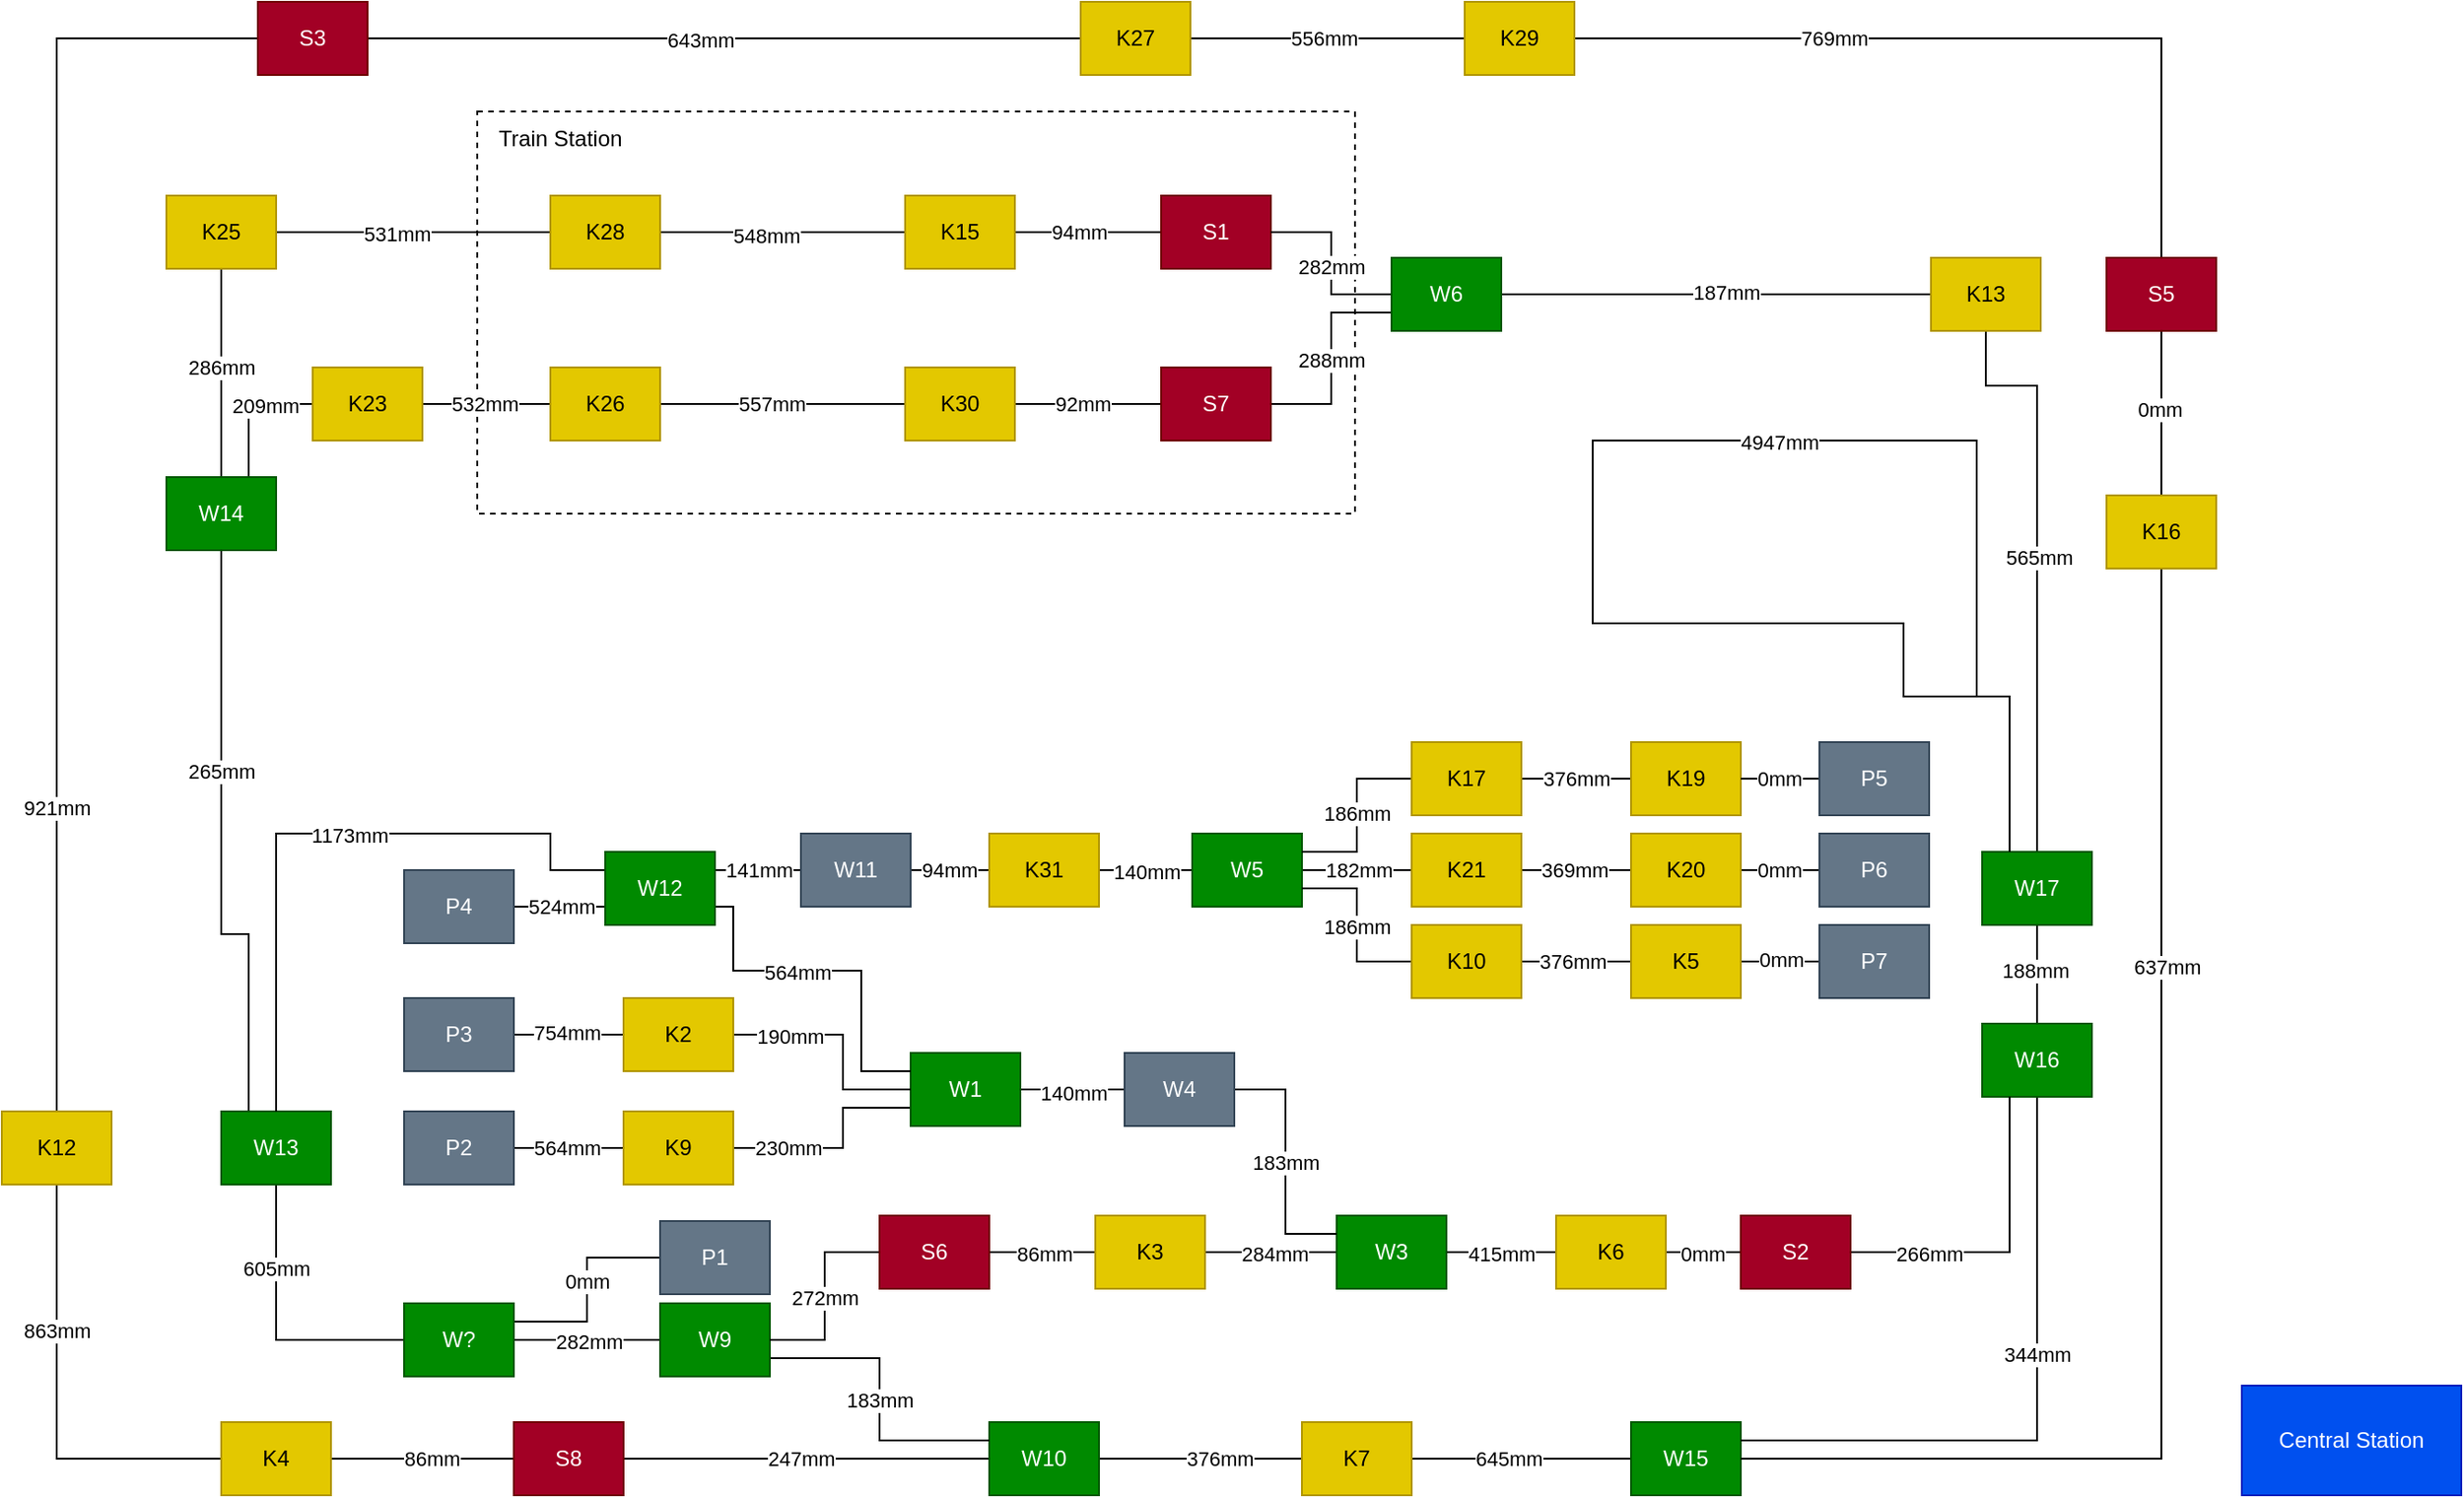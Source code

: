 <mxfile version="26.1.1">
  <diagram name="Seite-1" id="4dcg0vHGuqqYUlQTSMQ8">
    <mxGraphModel dx="2062" dy="614" grid="1" gridSize="10" guides="1" tooltips="1" connect="1" arrows="1" fold="1" page="1" pageScale="1" pageWidth="827" pageHeight="1169" math="0" shadow="0">
      <root>
        <mxCell id="0" />
        <mxCell id="1" parent="0" />
        <mxCell id="j3HLhpbiNIqz7EdV_f9R-1" value="" style="rounded=0;whiteSpace=wrap;html=1;fillColor=none;dashed=1;" parent="1" vertex="1">
          <mxGeometry x="120" y="160" width="480" height="220" as="geometry" />
        </mxCell>
        <mxCell id="j3HLhpbiNIqz7EdV_f9R-2" value="Train Station" style="text;html=1;align=center;verticalAlign=middle;resizable=0;points=[];autosize=1;strokeColor=none;fillColor=none;" parent="1" vertex="1">
          <mxGeometry x="120" y="160" width="90" height="30" as="geometry" />
        </mxCell>
        <mxCell id="j3HLhpbiNIqz7EdV_f9R-5" value="Central Station" style="rounded=0;whiteSpace=wrap;html=1;fillColor=#0050ef;fontColor=#ffffff;strokeColor=#001DBC;" parent="1" vertex="1">
          <mxGeometry x="1085" y="857" width="120" height="60" as="geometry" />
        </mxCell>
        <mxCell id="j3HLhpbiNIqz7EdV_f9R-8" value="" style="edgeStyle=orthogonalEdgeStyle;rounded=0;orthogonalLoop=1;jettySize=auto;html=1;endArrow=none;startFill=0;" parent="1" source="j3HLhpbiNIqz7EdV_f9R-6" target="j3HLhpbiNIqz7EdV_f9R-7" edge="1">
          <mxGeometry relative="1" as="geometry" />
        </mxCell>
        <mxCell id="j3HLhpbiNIqz7EdV_f9R-9" value="645mm" style="edgeLabel;html=1;align=center;verticalAlign=middle;resizable=0;points=[];" parent="j3HLhpbiNIqz7EdV_f9R-8" vertex="1" connectable="0">
          <mxGeometry x="0.115" y="-2" relative="1" as="geometry">
            <mxPoint y="2" as="offset" />
          </mxGeometry>
        </mxCell>
        <mxCell id="j3HLhpbiNIqz7EdV_f9R-6" value="W15" style="rounded=0;whiteSpace=wrap;html=1;fillColor=#008a00;fontColor=#ffffff;strokeColor=#005700;" parent="1" vertex="1">
          <mxGeometry x="751" y="877" width="60" height="40" as="geometry" />
        </mxCell>
        <mxCell id="j3HLhpbiNIqz7EdV_f9R-11" value="" style="edgeStyle=orthogonalEdgeStyle;rounded=0;orthogonalLoop=1;jettySize=auto;html=1;endArrow=none;startFill=0;" parent="1" source="j3HLhpbiNIqz7EdV_f9R-7" target="j3HLhpbiNIqz7EdV_f9R-10" edge="1">
          <mxGeometry relative="1" as="geometry" />
        </mxCell>
        <mxCell id="j3HLhpbiNIqz7EdV_f9R-12" value="376mm" style="edgeLabel;html=1;align=center;verticalAlign=middle;resizable=0;points=[];" parent="j3HLhpbiNIqz7EdV_f9R-11" vertex="1" connectable="0">
          <mxGeometry x="-0.18" relative="1" as="geometry">
            <mxPoint as="offset" />
          </mxGeometry>
        </mxCell>
        <mxCell id="j3HLhpbiNIqz7EdV_f9R-7" value="K7" style="rounded=0;whiteSpace=wrap;html=1;fillColor=#e3c800;fontColor=#000000;strokeColor=#B09500;" parent="1" vertex="1">
          <mxGeometry x="571" y="877" width="60" height="40" as="geometry" />
        </mxCell>
        <mxCell id="j3HLhpbiNIqz7EdV_f9R-17" value="" style="edgeStyle=orthogonalEdgeStyle;rounded=0;orthogonalLoop=1;jettySize=auto;html=1;endArrow=none;startFill=0;" parent="1" source="j3HLhpbiNIqz7EdV_f9R-10" target="j3HLhpbiNIqz7EdV_f9R-16" edge="1">
          <mxGeometry relative="1" as="geometry" />
        </mxCell>
        <mxCell id="j3HLhpbiNIqz7EdV_f9R-20" value="247mm" style="edgeLabel;html=1;align=center;verticalAlign=middle;resizable=0;points=[];" parent="j3HLhpbiNIqz7EdV_f9R-17" vertex="1" connectable="0">
          <mxGeometry x="0.033" relative="1" as="geometry">
            <mxPoint as="offset" />
          </mxGeometry>
        </mxCell>
        <mxCell id="j3HLhpbiNIqz7EdV_f9R-10" value="W10" style="rounded=0;whiteSpace=wrap;html=1;fillColor=#008a00;fontColor=#ffffff;strokeColor=#005700;" parent="1" vertex="1">
          <mxGeometry x="400" y="877" width="60" height="40" as="geometry" />
        </mxCell>
        <mxCell id="j3HLhpbiNIqz7EdV_f9R-23" value="" style="edgeStyle=orthogonalEdgeStyle;rounded=0;orthogonalLoop=1;jettySize=auto;html=1;endArrow=none;startFill=0;" parent="1" source="j3HLhpbiNIqz7EdV_f9R-16" target="j3HLhpbiNIqz7EdV_f9R-22" edge="1">
          <mxGeometry relative="1" as="geometry" />
        </mxCell>
        <mxCell id="j3HLhpbiNIqz7EdV_f9R-24" value="86mm" style="edgeLabel;html=1;align=center;verticalAlign=middle;resizable=0;points=[];" parent="j3HLhpbiNIqz7EdV_f9R-23" vertex="1" connectable="0">
          <mxGeometry x="-0.088" relative="1" as="geometry">
            <mxPoint as="offset" />
          </mxGeometry>
        </mxCell>
        <mxCell id="j3HLhpbiNIqz7EdV_f9R-16" value="S8" style="rounded=0;whiteSpace=wrap;html=1;fillColor=#a20025;fontColor=#ffffff;strokeColor=#6F0000;" parent="1" vertex="1">
          <mxGeometry x="140" y="877" width="60" height="40" as="geometry" />
        </mxCell>
        <mxCell id="j3HLhpbiNIqz7EdV_f9R-19" style="edgeStyle=orthogonalEdgeStyle;rounded=0;orthogonalLoop=1;jettySize=auto;html=1;endArrow=none;startFill=0;entryX=0;entryY=0.25;entryDx=0;entryDy=0;exitX=1;exitY=0.75;exitDx=0;exitDy=0;" parent="1" source="j3HLhpbiNIqz7EdV_f9R-18" target="j3HLhpbiNIqz7EdV_f9R-10" edge="1">
          <mxGeometry relative="1" as="geometry">
            <mxPoint x="340" y="887" as="targetPoint" />
            <Array as="points">
              <mxPoint x="340" y="842" />
              <mxPoint x="340" y="887" />
            </Array>
          </mxGeometry>
        </mxCell>
        <mxCell id="j3HLhpbiNIqz7EdV_f9R-21" value="183mm" style="edgeLabel;html=1;align=center;verticalAlign=middle;resizable=0;points=[];" parent="j3HLhpbiNIqz7EdV_f9R-19" vertex="1" connectable="0">
          <mxGeometry x="0.002" relative="1" as="geometry">
            <mxPoint as="offset" />
          </mxGeometry>
        </mxCell>
        <mxCell id="j3HLhpbiNIqz7EdV_f9R-43" value="" style="edgeStyle=orthogonalEdgeStyle;rounded=0;orthogonalLoop=1;jettySize=auto;html=1;endArrow=none;startFill=0;entryX=1;entryY=0.5;entryDx=0;entryDy=0;" parent="1" source="j3HLhpbiNIqz7EdV_f9R-18" target="j3HLhpbiNIqz7EdV_f9R-42" edge="1">
          <mxGeometry relative="1" as="geometry">
            <Array as="points">
              <mxPoint x="170" y="832" />
              <mxPoint x="170" y="832" />
            </Array>
          </mxGeometry>
        </mxCell>
        <mxCell id="I5uV3tTVBNDLf7I_nqJX-10" value="282mm" style="edgeLabel;html=1;align=center;verticalAlign=middle;resizable=0;points=[];" parent="j3HLhpbiNIqz7EdV_f9R-43" vertex="1" connectable="0">
          <mxGeometry x="-0.02" y="1" relative="1" as="geometry">
            <mxPoint as="offset" />
          </mxGeometry>
        </mxCell>
        <mxCell id="j3HLhpbiNIqz7EdV_f9R-18" value="W9" style="rounded=0;whiteSpace=wrap;html=1;fillColor=#008a00;fontColor=#ffffff;strokeColor=#005700;" parent="1" vertex="1">
          <mxGeometry x="220" y="812" width="60" height="40" as="geometry" />
        </mxCell>
        <mxCell id="j3HLhpbiNIqz7EdV_f9R-26" value="" style="edgeStyle=orthogonalEdgeStyle;rounded=0;orthogonalLoop=1;jettySize=auto;html=1;endArrow=none;startFill=0;" parent="1" source="j3HLhpbiNIqz7EdV_f9R-22" target="j3HLhpbiNIqz7EdV_f9R-25" edge="1">
          <mxGeometry relative="1" as="geometry" />
        </mxCell>
        <mxCell id="I5uV3tTVBNDLf7I_nqJX-56" value="863mm" style="edgeLabel;html=1;align=center;verticalAlign=middle;resizable=0;points=[];" parent="j3HLhpbiNIqz7EdV_f9R-26" vertex="1" connectable="0">
          <mxGeometry x="0.334" relative="1" as="geometry">
            <mxPoint as="offset" />
          </mxGeometry>
        </mxCell>
        <mxCell id="j3HLhpbiNIqz7EdV_f9R-22" value="K4" style="rounded=0;whiteSpace=wrap;html=1;fillColor=#e3c800;fontColor=#000000;strokeColor=#B09500;" parent="1" vertex="1">
          <mxGeometry x="-20" y="877" width="60" height="40" as="geometry" />
        </mxCell>
        <mxCell id="j3HLhpbiNIqz7EdV_f9R-28" value="" style="edgeStyle=orthogonalEdgeStyle;rounded=0;orthogonalLoop=1;jettySize=auto;html=1;endArrow=none;startFill=0;" parent="1" source="j3HLhpbiNIqz7EdV_f9R-25" target="j3HLhpbiNIqz7EdV_f9R-27" edge="1">
          <mxGeometry relative="1" as="geometry">
            <Array as="points">
              <mxPoint x="-110" y="120" />
            </Array>
          </mxGeometry>
        </mxCell>
        <mxCell id="I5uV3tTVBNDLf7I_nqJX-57" value="921mm" style="edgeLabel;html=1;align=center;verticalAlign=middle;resizable=0;points=[];" parent="j3HLhpbiNIqz7EdV_f9R-28" vertex="1" connectable="0">
          <mxGeometry x="-0.523" relative="1" as="geometry">
            <mxPoint as="offset" />
          </mxGeometry>
        </mxCell>
        <mxCell id="j3HLhpbiNIqz7EdV_f9R-25" value="K12" style="rounded=0;whiteSpace=wrap;html=1;fillColor=#e3c800;fontColor=#000000;strokeColor=#B09500;" parent="1" vertex="1">
          <mxGeometry x="-140" y="707" width="60" height="40" as="geometry" />
        </mxCell>
        <mxCell id="j3HLhpbiNIqz7EdV_f9R-30" value="" style="edgeStyle=orthogonalEdgeStyle;rounded=0;orthogonalLoop=1;jettySize=auto;html=1;endArrow=none;startFill=0;" parent="1" source="j3HLhpbiNIqz7EdV_f9R-27" target="j3HLhpbiNIqz7EdV_f9R-29" edge="1">
          <mxGeometry relative="1" as="geometry" />
        </mxCell>
        <mxCell id="I5uV3tTVBNDLf7I_nqJX-58" value="643mm" style="edgeLabel;html=1;align=center;verticalAlign=middle;resizable=0;points=[];" parent="j3HLhpbiNIqz7EdV_f9R-30" vertex="1" connectable="0">
          <mxGeometry x="-0.066" y="-2" relative="1" as="geometry">
            <mxPoint y="-1" as="offset" />
          </mxGeometry>
        </mxCell>
        <mxCell id="j3HLhpbiNIqz7EdV_f9R-27" value="S3" style="rounded=0;whiteSpace=wrap;html=1;fillColor=#a20025;fontColor=#ffffff;strokeColor=#6F0000;" parent="1" vertex="1">
          <mxGeometry y="100" width="60" height="40" as="geometry" />
        </mxCell>
        <mxCell id="j3HLhpbiNIqz7EdV_f9R-32" value="" style="edgeStyle=orthogonalEdgeStyle;rounded=0;orthogonalLoop=1;jettySize=auto;html=1;endArrow=none;startFill=0;" parent="1" source="j3HLhpbiNIqz7EdV_f9R-29" target="j3HLhpbiNIqz7EdV_f9R-31" edge="1">
          <mxGeometry relative="1" as="geometry" />
        </mxCell>
        <mxCell id="I5uV3tTVBNDLf7I_nqJX-2" value="556mm" style="edgeLabel;html=1;align=center;verticalAlign=middle;resizable=0;points=[];" parent="j3HLhpbiNIqz7EdV_f9R-32" vertex="1" connectable="0">
          <mxGeometry x="-0.034" y="-1" relative="1" as="geometry">
            <mxPoint y="-1" as="offset" />
          </mxGeometry>
        </mxCell>
        <mxCell id="j3HLhpbiNIqz7EdV_f9R-29" value="K27" style="rounded=0;whiteSpace=wrap;html=1;fillColor=#e3c800;fontColor=#000000;strokeColor=#B09500;" parent="1" vertex="1">
          <mxGeometry x="450" y="100" width="60" height="40" as="geometry" />
        </mxCell>
        <mxCell id="j3HLhpbiNIqz7EdV_f9R-37" value="" style="edgeStyle=orthogonalEdgeStyle;rounded=0;orthogonalLoop=1;jettySize=auto;html=1;endArrow=none;startFill=0;" parent="1" source="j3HLhpbiNIqz7EdV_f9R-31" target="j3HLhpbiNIqz7EdV_f9R-36" edge="1">
          <mxGeometry relative="1" as="geometry" />
        </mxCell>
        <mxCell id="I5uV3tTVBNDLf7I_nqJX-3" value="769mm" style="edgeLabel;html=1;align=center;verticalAlign=middle;resizable=0;points=[];" parent="j3HLhpbiNIqz7EdV_f9R-37" vertex="1" connectable="0">
          <mxGeometry x="-0.359" y="-1" relative="1" as="geometry">
            <mxPoint y="-1" as="offset" />
          </mxGeometry>
        </mxCell>
        <mxCell id="j3HLhpbiNIqz7EdV_f9R-31" value="K29" style="rounded=0;whiteSpace=wrap;html=1;fillColor=#e3c800;fontColor=#000000;strokeColor=#B09500;" parent="1" vertex="1">
          <mxGeometry x="660" y="100" width="60" height="40" as="geometry" />
        </mxCell>
        <mxCell id="j3HLhpbiNIqz7EdV_f9R-39" value="" style="edgeStyle=orthogonalEdgeStyle;rounded=0;orthogonalLoop=1;jettySize=auto;html=1;endArrow=none;startFill=0;" parent="1" source="j3HLhpbiNIqz7EdV_f9R-36" target="j3HLhpbiNIqz7EdV_f9R-38" edge="1">
          <mxGeometry relative="1" as="geometry" />
        </mxCell>
        <mxCell id="j3HLhpbiNIqz7EdV_f9R-40" value="0mm" style="edgeLabel;html=1;align=center;verticalAlign=middle;resizable=0;points=[];" parent="j3HLhpbiNIqz7EdV_f9R-39" vertex="1" connectable="0">
          <mxGeometry x="-0.039" y="-1" relative="1" as="geometry">
            <mxPoint as="offset" />
          </mxGeometry>
        </mxCell>
        <mxCell id="j3HLhpbiNIqz7EdV_f9R-36" value="S5" style="rounded=0;whiteSpace=wrap;html=1;fillColor=#a20025;fontColor=#ffffff;strokeColor=#6F0000;" parent="1" vertex="1">
          <mxGeometry x="1011" y="240" width="60" height="40" as="geometry" />
        </mxCell>
        <mxCell id="j3HLhpbiNIqz7EdV_f9R-85" style="edgeStyle=orthogonalEdgeStyle;rounded=0;orthogonalLoop=1;jettySize=auto;html=1;entryX=1;entryY=0.5;entryDx=0;entryDy=0;endArrow=none;startFill=0;" parent="1" source="j3HLhpbiNIqz7EdV_f9R-38" target="j3HLhpbiNIqz7EdV_f9R-6" edge="1">
          <mxGeometry relative="1" as="geometry">
            <mxPoint x="875" y="802" as="targetPoint" />
            <Array as="points">
              <mxPoint x="1041" y="897" />
            </Array>
          </mxGeometry>
        </mxCell>
        <mxCell id="I5uV3tTVBNDLf7I_nqJX-4" value="637mm" style="edgeLabel;html=1;align=center;verticalAlign=middle;resizable=0;points=[];" parent="j3HLhpbiNIqz7EdV_f9R-85" vertex="1" connectable="0">
          <mxGeometry x="-0.393" relative="1" as="geometry">
            <mxPoint x="3" as="offset" />
          </mxGeometry>
        </mxCell>
        <mxCell id="j3HLhpbiNIqz7EdV_f9R-38" value="K16" style="rounded=0;whiteSpace=wrap;html=1;fillColor=#e3c800;fontColor=#000000;strokeColor=#B09500;" parent="1" vertex="1">
          <mxGeometry x="1011" y="370" width="60" height="40" as="geometry" />
        </mxCell>
        <mxCell id="j3HLhpbiNIqz7EdV_f9R-48" style="edgeStyle=orthogonalEdgeStyle;rounded=0;orthogonalLoop=1;jettySize=auto;html=1;entryX=0;entryY=0.5;entryDx=0;entryDy=0;endArrow=none;startFill=0;exitX=1;exitY=0.25;exitDx=0;exitDy=0;" parent="1" source="j3HLhpbiNIqz7EdV_f9R-42" target="j3HLhpbiNIqz7EdV_f9R-47" edge="1">
          <mxGeometry relative="1" as="geometry">
            <Array as="points">
              <mxPoint x="180" y="822" />
              <mxPoint x="180" y="787" />
            </Array>
          </mxGeometry>
        </mxCell>
        <mxCell id="N_5T8xurVbvDqW62l02_-1" value="0mm" style="edgeLabel;html=1;align=center;verticalAlign=middle;resizable=0;points=[];" parent="j3HLhpbiNIqz7EdV_f9R-48" vertex="1" connectable="0">
          <mxGeometry x="0.081" relative="1" as="geometry">
            <mxPoint as="offset" />
          </mxGeometry>
        </mxCell>
        <mxCell id="j3HLhpbiNIqz7EdV_f9R-50" value="" style="edgeStyle=orthogonalEdgeStyle;rounded=0;orthogonalLoop=1;jettySize=auto;html=1;endArrow=none;startFill=0;" parent="1" source="j3HLhpbiNIqz7EdV_f9R-42" target="j3HLhpbiNIqz7EdV_f9R-49" edge="1">
          <mxGeometry relative="1" as="geometry" />
        </mxCell>
        <mxCell id="I5uV3tTVBNDLf7I_nqJX-11" value="605mm" style="edgeLabel;html=1;align=center;verticalAlign=middle;resizable=0;points=[];" parent="j3HLhpbiNIqz7EdV_f9R-50" vertex="1" connectable="0">
          <mxGeometry x="0.412" relative="1" as="geometry">
            <mxPoint as="offset" />
          </mxGeometry>
        </mxCell>
        <mxCell id="j3HLhpbiNIqz7EdV_f9R-42" value="W?" style="rounded=0;whiteSpace=wrap;html=1;fillColor=#008a00;fontColor=#ffffff;strokeColor=#005700;" parent="1" vertex="1">
          <mxGeometry x="80" y="812" width="60" height="40" as="geometry" />
        </mxCell>
        <mxCell id="j3HLhpbiNIqz7EdV_f9R-47" value="P1" style="rounded=0;whiteSpace=wrap;html=1;fillColor=#647687;strokeColor=#314354;fontColor=#ffffff;" parent="1" vertex="1">
          <mxGeometry x="220" y="767" width="60" height="40" as="geometry" />
        </mxCell>
        <mxCell id="j3HLhpbiNIqz7EdV_f9R-52" value="" style="edgeStyle=orthogonalEdgeStyle;rounded=0;orthogonalLoop=1;jettySize=auto;html=1;exitX=0.25;exitY=0;exitDx=0;exitDy=0;endArrow=none;startFill=0;entryX=0.5;entryY=1;entryDx=0;entryDy=0;" parent="1" source="j3HLhpbiNIqz7EdV_f9R-49" target="j3HLhpbiNIqz7EdV_f9R-51" edge="1">
          <mxGeometry relative="1" as="geometry">
            <mxPoint x="-20" y="495" as="targetPoint" />
            <Array as="points">
              <mxPoint x="-5" y="610" />
              <mxPoint x="-20" y="610" />
            </Array>
          </mxGeometry>
        </mxCell>
        <mxCell id="I5uV3tTVBNDLf7I_nqJX-12" value="265mm" style="edgeLabel;html=1;align=center;verticalAlign=middle;resizable=0;points=[];" parent="j3HLhpbiNIqz7EdV_f9R-52" vertex="1" connectable="0">
          <mxGeometry x="0.247" relative="1" as="geometry">
            <mxPoint as="offset" />
          </mxGeometry>
        </mxCell>
        <mxCell id="j3HLhpbiNIqz7EdV_f9R-49" value="W13" style="rounded=0;whiteSpace=wrap;html=1;fillColor=#008a00;fontColor=#ffffff;strokeColor=#005700;" parent="1" vertex="1">
          <mxGeometry x="-20" y="707" width="60" height="40" as="geometry" />
        </mxCell>
        <mxCell id="j3HLhpbiNIqz7EdV_f9R-54" value="" style="edgeStyle=orthogonalEdgeStyle;rounded=0;orthogonalLoop=1;jettySize=auto;html=1;endArrow=none;startFill=0;" parent="1" source="j3HLhpbiNIqz7EdV_f9R-51" target="j3HLhpbiNIqz7EdV_f9R-53" edge="1">
          <mxGeometry relative="1" as="geometry" />
        </mxCell>
        <mxCell id="I5uV3tTVBNDLf7I_nqJX-13" value="286mm" style="edgeLabel;html=1;align=center;verticalAlign=middle;resizable=0;points=[];" parent="j3HLhpbiNIqz7EdV_f9R-54" vertex="1" connectable="0">
          <mxGeometry x="0.055" relative="1" as="geometry">
            <mxPoint as="offset" />
          </mxGeometry>
        </mxCell>
        <mxCell id="j3HLhpbiNIqz7EdV_f9R-66" style="edgeStyle=orthogonalEdgeStyle;rounded=0;orthogonalLoop=1;jettySize=auto;html=1;exitX=0.75;exitY=0;exitDx=0;exitDy=0;entryX=0;entryY=0.5;entryDx=0;entryDy=0;endArrow=none;startFill=0;" parent="1" source="j3HLhpbiNIqz7EdV_f9R-51" target="j3HLhpbiNIqz7EdV_f9R-65" edge="1">
          <mxGeometry relative="1" as="geometry" />
        </mxCell>
        <mxCell id="I5uV3tTVBNDLf7I_nqJX-28" value="209mm" style="edgeLabel;html=1;align=center;verticalAlign=middle;resizable=0;points=[];" parent="j3HLhpbiNIqz7EdV_f9R-66" vertex="1" connectable="0">
          <mxGeometry x="0.206" y="-1" relative="1" as="geometry">
            <mxPoint x="4" as="offset" />
          </mxGeometry>
        </mxCell>
        <mxCell id="j3HLhpbiNIqz7EdV_f9R-51" value="W14" style="rounded=0;whiteSpace=wrap;html=1;fillColor=#008a00;fontColor=#ffffff;strokeColor=#005700;" parent="1" vertex="1">
          <mxGeometry x="-50" y="360" width="60" height="40" as="geometry" />
        </mxCell>
        <mxCell id="j3HLhpbiNIqz7EdV_f9R-56" value="" style="edgeStyle=orthogonalEdgeStyle;rounded=0;orthogonalLoop=1;jettySize=auto;html=1;endArrow=none;startFill=0;" parent="1" source="j3HLhpbiNIqz7EdV_f9R-53" target="j3HLhpbiNIqz7EdV_f9R-55" edge="1">
          <mxGeometry relative="1" as="geometry" />
        </mxCell>
        <mxCell id="I5uV3tTVBNDLf7I_nqJX-14" value="531mm" style="edgeLabel;html=1;align=center;verticalAlign=middle;resizable=0;points=[];" parent="j3HLhpbiNIqz7EdV_f9R-56" vertex="1" connectable="0">
          <mxGeometry x="-0.119" y="-1" relative="1" as="geometry">
            <mxPoint as="offset" />
          </mxGeometry>
        </mxCell>
        <mxCell id="j3HLhpbiNIqz7EdV_f9R-53" value="K25" style="rounded=0;whiteSpace=wrap;html=1;fillColor=#e3c800;fontColor=#000000;strokeColor=#B09500;" parent="1" vertex="1">
          <mxGeometry x="-50" y="206" width="60" height="40" as="geometry" />
        </mxCell>
        <mxCell id="j3HLhpbiNIqz7EdV_f9R-61" value="" style="edgeStyle=orthogonalEdgeStyle;rounded=0;orthogonalLoop=1;jettySize=auto;html=1;endArrow=none;startFill=0;" parent="1" source="j3HLhpbiNIqz7EdV_f9R-55" target="j3HLhpbiNIqz7EdV_f9R-60" edge="1">
          <mxGeometry relative="1" as="geometry" />
        </mxCell>
        <mxCell id="I5uV3tTVBNDLf7I_nqJX-15" value="548mm" style="edgeLabel;html=1;align=center;verticalAlign=middle;resizable=0;points=[];" parent="j3HLhpbiNIqz7EdV_f9R-61" vertex="1" connectable="0">
          <mxGeometry x="-0.142" y="-2" relative="1" as="geometry">
            <mxPoint as="offset" />
          </mxGeometry>
        </mxCell>
        <mxCell id="j3HLhpbiNIqz7EdV_f9R-55" value="K28" style="rounded=0;whiteSpace=wrap;html=1;fillColor=#e3c800;fontColor=#000000;strokeColor=#B09500;" parent="1" vertex="1">
          <mxGeometry x="160" y="206" width="60" height="40" as="geometry" />
        </mxCell>
        <mxCell id="j3HLhpbiNIqz7EdV_f9R-63" value="" style="edgeStyle=orthogonalEdgeStyle;rounded=0;orthogonalLoop=1;jettySize=auto;html=1;endArrow=none;startFill=0;" parent="1" source="j3HLhpbiNIqz7EdV_f9R-60" target="j3HLhpbiNIqz7EdV_f9R-62" edge="1">
          <mxGeometry relative="1" as="geometry" />
        </mxCell>
        <mxCell id="I5uV3tTVBNDLf7I_nqJX-16" value="94mm" style="edgeLabel;html=1;align=center;verticalAlign=middle;resizable=0;points=[];" parent="j3HLhpbiNIqz7EdV_f9R-63" vertex="1" connectable="0">
          <mxGeometry x="-0.123" relative="1" as="geometry">
            <mxPoint as="offset" />
          </mxGeometry>
        </mxCell>
        <mxCell id="j3HLhpbiNIqz7EdV_f9R-60" value="K15" style="rounded=0;whiteSpace=wrap;html=1;fillColor=#e3c800;fontColor=#000000;strokeColor=#B09500;" parent="1" vertex="1">
          <mxGeometry x="354" y="206" width="60" height="40" as="geometry" />
        </mxCell>
        <mxCell id="j3HLhpbiNIqz7EdV_f9R-62" value="S1" style="rounded=0;whiteSpace=wrap;html=1;fillColor=#a20025;fontColor=#ffffff;strokeColor=#6F0000;" parent="1" vertex="1">
          <mxGeometry x="494" y="206" width="60" height="40" as="geometry" />
        </mxCell>
        <mxCell id="j3HLhpbiNIqz7EdV_f9R-69" style="edgeStyle=orthogonalEdgeStyle;rounded=0;orthogonalLoop=1;jettySize=auto;html=1;endArrow=none;startFill=0;" parent="1" source="j3HLhpbiNIqz7EdV_f9R-65" target="j3HLhpbiNIqz7EdV_f9R-68" edge="1">
          <mxGeometry relative="1" as="geometry" />
        </mxCell>
        <mxCell id="I5uV3tTVBNDLf7I_nqJX-29" value="532mm" style="edgeLabel;html=1;align=center;verticalAlign=middle;resizable=0;points=[];" parent="j3HLhpbiNIqz7EdV_f9R-69" vertex="1" connectable="0">
          <mxGeometry x="-0.049" relative="1" as="geometry">
            <mxPoint as="offset" />
          </mxGeometry>
        </mxCell>
        <mxCell id="j3HLhpbiNIqz7EdV_f9R-65" value="K23" style="rounded=0;whiteSpace=wrap;html=1;fillColor=#e3c800;fontColor=#000000;strokeColor=#B09500;" parent="1" vertex="1">
          <mxGeometry x="30" y="300" width="60" height="40" as="geometry" />
        </mxCell>
        <mxCell id="j3HLhpbiNIqz7EdV_f9R-71" value="" style="edgeStyle=orthogonalEdgeStyle;rounded=0;orthogonalLoop=1;jettySize=auto;html=1;endArrow=none;startFill=0;" parent="1" source="j3HLhpbiNIqz7EdV_f9R-68" target="j3HLhpbiNIqz7EdV_f9R-70" edge="1">
          <mxGeometry relative="1" as="geometry" />
        </mxCell>
        <mxCell id="I5uV3tTVBNDLf7I_nqJX-30" value="557mm" style="edgeLabel;html=1;align=center;verticalAlign=middle;resizable=0;points=[];" parent="j3HLhpbiNIqz7EdV_f9R-71" vertex="1" connectable="0">
          <mxGeometry x="-0.086" relative="1" as="geometry">
            <mxPoint as="offset" />
          </mxGeometry>
        </mxCell>
        <mxCell id="j3HLhpbiNIqz7EdV_f9R-68" value="K26" style="rounded=0;whiteSpace=wrap;html=1;fillColor=#e3c800;fontColor=#000000;strokeColor=#B09500;" parent="1" vertex="1">
          <mxGeometry x="160" y="300" width="60" height="40" as="geometry" />
        </mxCell>
        <mxCell id="j3HLhpbiNIqz7EdV_f9R-73" value="" style="edgeStyle=orthogonalEdgeStyle;rounded=0;orthogonalLoop=1;jettySize=auto;html=1;endArrow=none;startFill=0;" parent="1" source="j3HLhpbiNIqz7EdV_f9R-70" target="j3HLhpbiNIqz7EdV_f9R-72" edge="1">
          <mxGeometry relative="1" as="geometry" />
        </mxCell>
        <mxCell id="I5uV3tTVBNDLf7I_nqJX-31" value="92mm" style="edgeLabel;html=1;align=center;verticalAlign=middle;resizable=0;points=[];" parent="j3HLhpbiNIqz7EdV_f9R-73" vertex="1" connectable="0">
          <mxGeometry x="-0.078" relative="1" as="geometry">
            <mxPoint as="offset" />
          </mxGeometry>
        </mxCell>
        <mxCell id="j3HLhpbiNIqz7EdV_f9R-70" value="K30" style="rounded=0;whiteSpace=wrap;html=1;fillColor=#e3c800;fontColor=#000000;strokeColor=#B09500;" parent="1" vertex="1">
          <mxGeometry x="354" y="300" width="60" height="40" as="geometry" />
        </mxCell>
        <mxCell id="j3HLhpbiNIqz7EdV_f9R-76" style="edgeStyle=orthogonalEdgeStyle;rounded=0;orthogonalLoop=1;jettySize=auto;html=1;entryX=0;entryY=0.75;entryDx=0;entryDy=0;endArrow=none;startFill=0;" parent="1" source="j3HLhpbiNIqz7EdV_f9R-72" target="j3HLhpbiNIqz7EdV_f9R-74" edge="1">
          <mxGeometry relative="1" as="geometry" />
        </mxCell>
        <mxCell id="I5uV3tTVBNDLf7I_nqJX-32" value="288mm" style="edgeLabel;html=1;align=center;verticalAlign=middle;resizable=0;points=[];" parent="j3HLhpbiNIqz7EdV_f9R-76" vertex="1" connectable="0">
          <mxGeometry x="-0.01" relative="1" as="geometry">
            <mxPoint as="offset" />
          </mxGeometry>
        </mxCell>
        <mxCell id="j3HLhpbiNIqz7EdV_f9R-72" value="S7" style="rounded=0;whiteSpace=wrap;html=1;fillColor=#a20025;fontColor=#ffffff;strokeColor=#6F0000;" parent="1" vertex="1">
          <mxGeometry x="494" y="300" width="60" height="40" as="geometry" />
        </mxCell>
        <mxCell id="j3HLhpbiNIqz7EdV_f9R-75" style="edgeStyle=orthogonalEdgeStyle;rounded=0;orthogonalLoop=1;jettySize=auto;html=1;entryX=1;entryY=0.5;entryDx=0;entryDy=0;endArrow=none;startFill=0;" parent="1" source="j3HLhpbiNIqz7EdV_f9R-74" target="j3HLhpbiNIqz7EdV_f9R-62" edge="1">
          <mxGeometry relative="1" as="geometry" />
        </mxCell>
        <mxCell id="I5uV3tTVBNDLf7I_nqJX-17" value="282mm" style="edgeLabel;html=1;align=center;verticalAlign=middle;resizable=0;points=[];" parent="j3HLhpbiNIqz7EdV_f9R-75" vertex="1" connectable="0">
          <mxGeometry x="-0.037" relative="1" as="geometry">
            <mxPoint as="offset" />
          </mxGeometry>
        </mxCell>
        <mxCell id="j3HLhpbiNIqz7EdV_f9R-78" value="" style="edgeStyle=orthogonalEdgeStyle;rounded=0;orthogonalLoop=1;jettySize=auto;html=1;endArrow=none;startFill=0;" parent="1" source="j3HLhpbiNIqz7EdV_f9R-74" target="j3HLhpbiNIqz7EdV_f9R-77" edge="1">
          <mxGeometry relative="1" as="geometry" />
        </mxCell>
        <mxCell id="I5uV3tTVBNDLf7I_nqJX-18" value="187mm" style="edgeLabel;html=1;align=center;verticalAlign=middle;resizable=0;points=[];" parent="j3HLhpbiNIqz7EdV_f9R-78" vertex="1" connectable="0">
          <mxGeometry x="0.044" y="1" relative="1" as="geometry">
            <mxPoint as="offset" />
          </mxGeometry>
        </mxCell>
        <mxCell id="j3HLhpbiNIqz7EdV_f9R-74" value="W6" style="rounded=0;whiteSpace=wrap;html=1;fillColor=#008a00;fontColor=#ffffff;strokeColor=#005700;" parent="1" vertex="1">
          <mxGeometry x="620" y="240" width="60" height="40" as="geometry" />
        </mxCell>
        <mxCell id="j3HLhpbiNIqz7EdV_f9R-81" value="" style="edgeStyle=orthogonalEdgeStyle;rounded=0;orthogonalLoop=1;jettySize=auto;html=1;endArrow=none;startFill=0;" parent="1" source="j3HLhpbiNIqz7EdV_f9R-77" target="j3HLhpbiNIqz7EdV_f9R-80" edge="1">
          <mxGeometry relative="1" as="geometry">
            <Array as="points">
              <mxPoint x="945" y="310" />
              <mxPoint x="973" y="310" />
            </Array>
          </mxGeometry>
        </mxCell>
        <mxCell id="I5uV3tTVBNDLf7I_nqJX-19" value="565mm" style="edgeLabel;html=1;align=center;verticalAlign=middle;resizable=0;points=[];" parent="j3HLhpbiNIqz7EdV_f9R-81" vertex="1" connectable="0">
          <mxGeometry x="-0.032" y="1" relative="1" as="geometry">
            <mxPoint as="offset" />
          </mxGeometry>
        </mxCell>
        <mxCell id="j3HLhpbiNIqz7EdV_f9R-77" value="K13" style="rounded=0;whiteSpace=wrap;html=1;fillColor=#e3c800;fontColor=#000000;strokeColor=#B09500;" parent="1" vertex="1">
          <mxGeometry x="915" y="240" width="60" height="40" as="geometry" />
        </mxCell>
        <mxCell id="j3HLhpbiNIqz7EdV_f9R-83" value="" style="edgeStyle=orthogonalEdgeStyle;rounded=0;orthogonalLoop=1;jettySize=auto;html=1;endArrow=none;startFill=0;" parent="1" source="j3HLhpbiNIqz7EdV_f9R-80" target="j3HLhpbiNIqz7EdV_f9R-82" edge="1">
          <mxGeometry relative="1" as="geometry" />
        </mxCell>
        <mxCell id="I5uV3tTVBNDLf7I_nqJX-20" value="188mm" style="edgeLabel;html=1;align=center;verticalAlign=middle;resizable=0;points=[];" parent="j3HLhpbiNIqz7EdV_f9R-83" vertex="1" connectable="0">
          <mxGeometry x="-0.092" y="-1" relative="1" as="geometry">
            <mxPoint as="offset" />
          </mxGeometry>
        </mxCell>
        <mxCell id="j3HLhpbiNIqz7EdV_f9R-80" value="W17" style="rounded=0;whiteSpace=wrap;html=1;fillColor=#008a00;fontColor=#ffffff;strokeColor=#005700;" parent="1" vertex="1">
          <mxGeometry x="943" y="565" width="60" height="40" as="geometry" />
        </mxCell>
        <mxCell id="j3HLhpbiNIqz7EdV_f9R-86" style="edgeStyle=orthogonalEdgeStyle;rounded=0;orthogonalLoop=1;jettySize=auto;html=1;entryX=1;entryY=0.25;entryDx=0;entryDy=0;endArrow=none;startFill=0;exitX=0.5;exitY=1;exitDx=0;exitDy=0;" parent="1" source="j3HLhpbiNIqz7EdV_f9R-82" target="j3HLhpbiNIqz7EdV_f9R-6" edge="1">
          <mxGeometry relative="1" as="geometry">
            <mxPoint x="875" y="887" as="targetPoint" />
            <Array as="points">
              <mxPoint x="973" y="887" />
            </Array>
          </mxGeometry>
        </mxCell>
        <mxCell id="I5uV3tTVBNDLf7I_nqJX-21" value="344mm" style="edgeLabel;html=1;align=center;verticalAlign=middle;resizable=0;points=[];" parent="j3HLhpbiNIqz7EdV_f9R-86" vertex="1" connectable="0">
          <mxGeometry x="-0.198" relative="1" as="geometry">
            <mxPoint as="offset" />
          </mxGeometry>
        </mxCell>
        <mxCell id="j3HLhpbiNIqz7EdV_f9R-82" value="W16" style="rounded=0;whiteSpace=wrap;html=1;fillColor=#008a00;fontColor=#ffffff;strokeColor=#005700;" parent="1" vertex="1">
          <mxGeometry x="943" y="659" width="60" height="40" as="geometry" />
        </mxCell>
        <mxCell id="j3HLhpbiNIqz7EdV_f9R-88" style="edgeStyle=orthogonalEdgeStyle;rounded=0;orthogonalLoop=1;jettySize=auto;html=1;entryX=0.25;entryY=1;entryDx=0;entryDy=0;endArrow=none;startFill=0;exitX=1;exitY=0.5;exitDx=0;exitDy=0;" parent="1" source="j3HLhpbiNIqz7EdV_f9R-87" target="j3HLhpbiNIqz7EdV_f9R-82" edge="1">
          <mxGeometry relative="1" as="geometry">
            <mxPoint x="875" y="767" as="sourcePoint" />
          </mxGeometry>
        </mxCell>
        <mxCell id="I5uV3tTVBNDLf7I_nqJX-22" value="266mm" style="edgeLabel;html=1;align=center;verticalAlign=middle;resizable=0;points=[];" parent="j3HLhpbiNIqz7EdV_f9R-88" vertex="1" connectable="0">
          <mxGeometry x="-0.507" y="-1" relative="1" as="geometry">
            <mxPoint as="offset" />
          </mxGeometry>
        </mxCell>
        <mxCell id="j3HLhpbiNIqz7EdV_f9R-90" value="" style="edgeStyle=orthogonalEdgeStyle;rounded=0;orthogonalLoop=1;jettySize=auto;html=1;endArrow=none;startFill=0;" parent="1" source="j3HLhpbiNIqz7EdV_f9R-87" target="j3HLhpbiNIqz7EdV_f9R-89" edge="1">
          <mxGeometry relative="1" as="geometry" />
        </mxCell>
        <mxCell id="j3HLhpbiNIqz7EdV_f9R-91" value="0mm" style="edgeLabel;html=1;align=center;verticalAlign=middle;resizable=0;points=[];" parent="j3HLhpbiNIqz7EdV_f9R-90" vertex="1" connectable="0">
          <mxGeometry x="0.023" relative="1" as="geometry">
            <mxPoint y="1" as="offset" />
          </mxGeometry>
        </mxCell>
        <mxCell id="j3HLhpbiNIqz7EdV_f9R-87" value="S2" style="rounded=0;whiteSpace=wrap;html=1;fillColor=#a20025;fontColor=#ffffff;strokeColor=#6F0000;" parent="1" vertex="1">
          <mxGeometry x="811" y="764" width="60" height="40" as="geometry" />
        </mxCell>
        <mxCell id="j3HLhpbiNIqz7EdV_f9R-93" value="" style="edgeStyle=orthogonalEdgeStyle;rounded=0;orthogonalLoop=1;jettySize=auto;html=1;endArrow=none;startFill=0;exitX=0;exitY=0.5;exitDx=0;exitDy=0;" parent="1" source="j3HLhpbiNIqz7EdV_f9R-89" target="j3HLhpbiNIqz7EdV_f9R-92" edge="1">
          <mxGeometry relative="1" as="geometry">
            <mxPoint x="658" y="784" as="sourcePoint" />
          </mxGeometry>
        </mxCell>
        <mxCell id="I5uV3tTVBNDLf7I_nqJX-23" value="415mm" style="edgeLabel;html=1;align=center;verticalAlign=middle;resizable=0;points=[];" parent="j3HLhpbiNIqz7EdV_f9R-93" vertex="1" connectable="0">
          <mxGeometry x="0.14" y="1" relative="1" as="geometry">
            <mxPoint x="4" as="offset" />
          </mxGeometry>
        </mxCell>
        <mxCell id="j3HLhpbiNIqz7EdV_f9R-89" value="K6" style="rounded=0;whiteSpace=wrap;html=1;fillColor=#e3c800;fontColor=#000000;strokeColor=#B09500;" parent="1" vertex="1">
          <mxGeometry x="710" y="764" width="60" height="40" as="geometry" />
        </mxCell>
        <mxCell id="j3HLhpbiNIqz7EdV_f9R-95" value="" style="edgeStyle=orthogonalEdgeStyle;rounded=0;orthogonalLoop=1;jettySize=auto;html=1;endArrow=none;startFill=0;" parent="1" source="j3HLhpbiNIqz7EdV_f9R-92" target="j3HLhpbiNIqz7EdV_f9R-94" edge="1">
          <mxGeometry relative="1" as="geometry" />
        </mxCell>
        <mxCell id="I5uV3tTVBNDLf7I_nqJX-24" value="284mm" style="edgeLabel;html=1;align=center;verticalAlign=middle;resizable=0;points=[];" parent="j3HLhpbiNIqz7EdV_f9R-95" vertex="1" connectable="0">
          <mxGeometry x="-0.043" y="1" relative="1" as="geometry">
            <mxPoint as="offset" />
          </mxGeometry>
        </mxCell>
        <mxCell id="j3HLhpbiNIqz7EdV_f9R-92" value="W3" style="rounded=0;whiteSpace=wrap;html=1;fillColor=#008a00;fontColor=#ffffff;strokeColor=#005700;" parent="1" vertex="1">
          <mxGeometry x="590" y="764" width="60" height="40" as="geometry" />
        </mxCell>
        <mxCell id="j3HLhpbiNIqz7EdV_f9R-97" value="" style="edgeStyle=orthogonalEdgeStyle;rounded=0;orthogonalLoop=1;jettySize=auto;html=1;endArrow=none;startFill=0;entryX=1;entryY=0.5;entryDx=0;entryDy=0;" parent="1" source="j3HLhpbiNIqz7EdV_f9R-94" target="j3HLhpbiNIqz7EdV_f9R-96" edge="1">
          <mxGeometry relative="1" as="geometry">
            <mxPoint x="418" y="784" as="targetPoint" />
          </mxGeometry>
        </mxCell>
        <mxCell id="I5uV3tTVBNDLf7I_nqJX-25" value="86mm" style="edgeLabel;html=1;align=center;verticalAlign=middle;resizable=0;points=[];" parent="j3HLhpbiNIqz7EdV_f9R-97" vertex="1" connectable="0">
          <mxGeometry x="-0.026" y="1" relative="1" as="geometry">
            <mxPoint as="offset" />
          </mxGeometry>
        </mxCell>
        <mxCell id="j3HLhpbiNIqz7EdV_f9R-94" value="K3" style="rounded=0;whiteSpace=wrap;html=1;fillColor=#e3c800;fontColor=#000000;strokeColor=#B09500;" parent="1" vertex="1">
          <mxGeometry x="458" y="764" width="60" height="40" as="geometry" />
        </mxCell>
        <mxCell id="j3HLhpbiNIqz7EdV_f9R-98" style="edgeStyle=orthogonalEdgeStyle;rounded=0;orthogonalLoop=1;jettySize=auto;html=1;entryX=1;entryY=0.5;entryDx=0;entryDy=0;endArrow=none;startFill=0;" parent="1" source="j3HLhpbiNIqz7EdV_f9R-96" target="j3HLhpbiNIqz7EdV_f9R-18" edge="1">
          <mxGeometry relative="1" as="geometry" />
        </mxCell>
        <mxCell id="I5uV3tTVBNDLf7I_nqJX-26" value="272mm" style="edgeLabel;html=1;align=center;verticalAlign=middle;resizable=0;points=[];" parent="j3HLhpbiNIqz7EdV_f9R-98" vertex="1" connectable="0">
          <mxGeometry x="0.015" relative="1" as="geometry">
            <mxPoint as="offset" />
          </mxGeometry>
        </mxCell>
        <mxCell id="j3HLhpbiNIqz7EdV_f9R-96" value="S6" style="rounded=0;whiteSpace=wrap;html=1;fillColor=#a20025;fontColor=#ffffff;strokeColor=#6F0000;" parent="1" vertex="1">
          <mxGeometry x="340" y="764" width="60" height="40" as="geometry" />
        </mxCell>
        <mxCell id="j3HLhpbiNIqz7EdV_f9R-100" style="edgeStyle=orthogonalEdgeStyle;rounded=0;orthogonalLoop=1;jettySize=auto;html=1;entryX=0;entryY=0.25;entryDx=0;entryDy=0;endArrow=none;startFill=0;" parent="1" source="j3HLhpbiNIqz7EdV_f9R-99" target="j3HLhpbiNIqz7EdV_f9R-92" edge="1">
          <mxGeometry relative="1" as="geometry" />
        </mxCell>
        <mxCell id="I5uV3tTVBNDLf7I_nqJX-33" value="183mm" style="edgeLabel;html=1;align=center;verticalAlign=middle;resizable=0;points=[];" parent="j3HLhpbiNIqz7EdV_f9R-100" vertex="1" connectable="0">
          <mxGeometry x="-0.002" relative="1" as="geometry">
            <mxPoint as="offset" />
          </mxGeometry>
        </mxCell>
        <mxCell id="j3HLhpbiNIqz7EdV_f9R-102" value="" style="edgeStyle=orthogonalEdgeStyle;rounded=0;orthogonalLoop=1;jettySize=auto;html=1;endArrow=none;startFill=0;" parent="1" source="j3HLhpbiNIqz7EdV_f9R-99" target="j3HLhpbiNIqz7EdV_f9R-101" edge="1">
          <mxGeometry relative="1" as="geometry" />
        </mxCell>
        <mxCell id="I5uV3tTVBNDLf7I_nqJX-34" value="140mm" style="edgeLabel;html=1;align=center;verticalAlign=middle;resizable=0;points=[];" parent="j3HLhpbiNIqz7EdV_f9R-102" vertex="1" connectable="0">
          <mxGeometry x="-0.015" y="2" relative="1" as="geometry">
            <mxPoint as="offset" />
          </mxGeometry>
        </mxCell>
        <mxCell id="j3HLhpbiNIqz7EdV_f9R-99" value="W4" style="rounded=0;whiteSpace=wrap;html=1;fillColor=#647687;fontColor=#ffffff;strokeColor=#314354;" parent="1" vertex="1">
          <mxGeometry x="474" y="675" width="60" height="40" as="geometry" />
        </mxCell>
        <mxCell id="j3HLhpbiNIqz7EdV_f9R-105" value="" style="edgeStyle=orthogonalEdgeStyle;rounded=0;orthogonalLoop=1;jettySize=auto;html=1;endArrow=none;startFill=0;exitX=0;exitY=0.75;exitDx=0;exitDy=0;" parent="1" source="j3HLhpbiNIqz7EdV_f9R-101" target="j3HLhpbiNIqz7EdV_f9R-104" edge="1">
          <mxGeometry relative="1" as="geometry">
            <mxPoint x="350" y="705" as="sourcePoint" />
            <Array as="points">
              <mxPoint x="320" y="705" />
              <mxPoint x="320" y="727" />
            </Array>
          </mxGeometry>
        </mxCell>
        <mxCell id="I5uV3tTVBNDLf7I_nqJX-35" value="230mm" style="edgeLabel;html=1;align=center;verticalAlign=middle;resizable=0;points=[];" parent="j3HLhpbiNIqz7EdV_f9R-105" vertex="1" connectable="0">
          <mxGeometry x="0.502" relative="1" as="geometry">
            <mxPoint as="offset" />
          </mxGeometry>
        </mxCell>
        <mxCell id="j3HLhpbiNIqz7EdV_f9R-101" value="W1" style="rounded=0;whiteSpace=wrap;html=1;fillColor=#008a00;fontColor=#ffffff;strokeColor=#005700;" parent="1" vertex="1">
          <mxGeometry x="357" y="675" width="60" height="40" as="geometry" />
        </mxCell>
        <mxCell id="j3HLhpbiNIqz7EdV_f9R-107" value="" style="edgeStyle=orthogonalEdgeStyle;rounded=0;orthogonalLoop=1;jettySize=auto;html=1;endArrow=none;startFill=0;" parent="1" source="j3HLhpbiNIqz7EdV_f9R-104" target="j3HLhpbiNIqz7EdV_f9R-106" edge="1">
          <mxGeometry relative="1" as="geometry" />
        </mxCell>
        <mxCell id="I5uV3tTVBNDLf7I_nqJX-36" value="564mm" style="edgeLabel;html=1;align=center;verticalAlign=middle;resizable=0;points=[];" parent="j3HLhpbiNIqz7EdV_f9R-107" vertex="1" connectable="0">
          <mxGeometry x="0.036" relative="1" as="geometry">
            <mxPoint as="offset" />
          </mxGeometry>
        </mxCell>
        <mxCell id="j3HLhpbiNIqz7EdV_f9R-104" value="K9" style="rounded=0;whiteSpace=wrap;html=1;fillColor=#e3c800;fontColor=#000000;strokeColor=#B09500;" parent="1" vertex="1">
          <mxGeometry x="200" y="707" width="60" height="40" as="geometry" />
        </mxCell>
        <mxCell id="j3HLhpbiNIqz7EdV_f9R-106" value="P2" style="rounded=0;whiteSpace=wrap;html=1;fillColor=#647687;fontColor=#ffffff;strokeColor=#314354;" parent="1" vertex="1">
          <mxGeometry x="80" y="707" width="60" height="40" as="geometry" />
        </mxCell>
        <mxCell id="j3HLhpbiNIqz7EdV_f9R-110" style="edgeStyle=orthogonalEdgeStyle;rounded=0;orthogonalLoop=1;jettySize=auto;html=1;entryX=0;entryY=0.5;entryDx=0;entryDy=0;endArrow=none;startFill=0;" parent="1" source="j3HLhpbiNIqz7EdV_f9R-109" target="j3HLhpbiNIqz7EdV_f9R-101" edge="1">
          <mxGeometry relative="1" as="geometry">
            <Array as="points">
              <mxPoint x="320" y="665" />
              <mxPoint x="320" y="695" />
            </Array>
          </mxGeometry>
        </mxCell>
        <mxCell id="I5uV3tTVBNDLf7I_nqJX-37" value="190mm" style="edgeLabel;html=1;align=center;verticalAlign=middle;resizable=0;points=[];" parent="j3HLhpbiNIqz7EdV_f9R-110" vertex="1" connectable="0">
          <mxGeometry x="-0.512" y="-1" relative="1" as="geometry">
            <mxPoint as="offset" />
          </mxGeometry>
        </mxCell>
        <mxCell id="j3HLhpbiNIqz7EdV_f9R-112" value="" style="edgeStyle=orthogonalEdgeStyle;rounded=0;orthogonalLoop=1;jettySize=auto;html=1;endArrow=none;startFill=0;" parent="1" source="j3HLhpbiNIqz7EdV_f9R-109" target="j3HLhpbiNIqz7EdV_f9R-111" edge="1">
          <mxGeometry relative="1" as="geometry" />
        </mxCell>
        <mxCell id="I5uV3tTVBNDLf7I_nqJX-40" value="754mm" style="edgeLabel;html=1;align=center;verticalAlign=middle;resizable=0;points=[];" parent="j3HLhpbiNIqz7EdV_f9R-112" vertex="1" connectable="0">
          <mxGeometry x="0.033" y="-1" relative="1" as="geometry">
            <mxPoint as="offset" />
          </mxGeometry>
        </mxCell>
        <mxCell id="j3HLhpbiNIqz7EdV_f9R-109" value="K2" style="rounded=0;whiteSpace=wrap;html=1;fillColor=#e3c800;fontColor=#000000;strokeColor=#B09500;" parent="1" vertex="1">
          <mxGeometry x="200" y="645" width="60" height="40" as="geometry" />
        </mxCell>
        <mxCell id="j3HLhpbiNIqz7EdV_f9R-111" value="P3" style="rounded=0;whiteSpace=wrap;html=1;fillColor=#647687;fontColor=#ffffff;strokeColor=#314354;" parent="1" vertex="1">
          <mxGeometry x="80" y="645" width="60" height="40" as="geometry" />
        </mxCell>
        <mxCell id="j3HLhpbiNIqz7EdV_f9R-114" style="edgeStyle=orthogonalEdgeStyle;rounded=0;orthogonalLoop=1;jettySize=auto;html=1;entryX=0;entryY=0.25;entryDx=0;entryDy=0;exitX=1;exitY=0.75;exitDx=0;exitDy=0;endArrow=none;startFill=0;" parent="1" source="j3HLhpbiNIqz7EdV_f9R-113" target="j3HLhpbiNIqz7EdV_f9R-101" edge="1">
          <mxGeometry relative="1" as="geometry">
            <mxPoint x="340" y="605" as="sourcePoint" />
            <Array as="points">
              <mxPoint x="260" y="595" />
              <mxPoint x="260" y="630" />
              <mxPoint x="330" y="630" />
              <mxPoint x="330" y="685" />
            </Array>
          </mxGeometry>
        </mxCell>
        <mxCell id="I5uV3tTVBNDLf7I_nqJX-41" value="564mm" style="edgeLabel;html=1;align=center;verticalAlign=middle;resizable=0;points=[];" parent="j3HLhpbiNIqz7EdV_f9R-114" vertex="1" connectable="0">
          <mxGeometry x="-0.073" y="-1" relative="1" as="geometry">
            <mxPoint x="-12" as="offset" />
          </mxGeometry>
        </mxCell>
        <mxCell id="j3HLhpbiNIqz7EdV_f9R-116" value="" style="edgeStyle=orthogonalEdgeStyle;rounded=0;orthogonalLoop=1;jettySize=auto;html=1;endArrow=none;startFill=0;exitX=0;exitY=0.75;exitDx=0;exitDy=0;" parent="1" source="j3HLhpbiNIqz7EdV_f9R-113" target="j3HLhpbiNIqz7EdV_f9R-115" edge="1">
          <mxGeometry relative="1" as="geometry" />
        </mxCell>
        <mxCell id="I5uV3tTVBNDLf7I_nqJX-42" value="524mm" style="edgeLabel;html=1;align=center;verticalAlign=middle;resizable=0;points=[];" parent="j3HLhpbiNIqz7EdV_f9R-116" vertex="1" connectable="0">
          <mxGeometry x="-0.05" relative="1" as="geometry">
            <mxPoint as="offset" />
          </mxGeometry>
        </mxCell>
        <mxCell id="j3HLhpbiNIqz7EdV_f9R-117" style="edgeStyle=orthogonalEdgeStyle;rounded=0;orthogonalLoop=1;jettySize=auto;html=1;entryX=0.5;entryY=0;entryDx=0;entryDy=0;exitX=0;exitY=0.25;exitDx=0;exitDy=0;endArrow=none;startFill=0;" parent="1" source="j3HLhpbiNIqz7EdV_f9R-113" target="j3HLhpbiNIqz7EdV_f9R-49" edge="1">
          <mxGeometry relative="1" as="geometry">
            <Array as="points">
              <mxPoint x="160" y="575" />
              <mxPoint x="160" y="555" />
              <mxPoint x="10" y="555" />
            </Array>
          </mxGeometry>
        </mxCell>
        <mxCell id="I5uV3tTVBNDLf7I_nqJX-27" value="1173mm" style="edgeLabel;html=1;align=center;verticalAlign=middle;resizable=0;points=[];" parent="j3HLhpbiNIqz7EdV_f9R-117" vertex="1" connectable="0">
          <mxGeometry x="0.034" y="2" relative="1" as="geometry">
            <mxPoint x="22" y="-1" as="offset" />
          </mxGeometry>
        </mxCell>
        <mxCell id="j3HLhpbiNIqz7EdV_f9R-119" value="" style="edgeStyle=orthogonalEdgeStyle;rounded=0;orthogonalLoop=1;jettySize=auto;html=1;exitX=1;exitY=0.25;exitDx=0;exitDy=0;endArrow=none;startFill=0;" parent="1" source="j3HLhpbiNIqz7EdV_f9R-113" target="j3HLhpbiNIqz7EdV_f9R-118" edge="1">
          <mxGeometry relative="1" as="geometry" />
        </mxCell>
        <mxCell id="I5uV3tTVBNDLf7I_nqJX-46" value="141mm" style="edgeLabel;html=1;align=center;verticalAlign=middle;resizable=0;points=[];" parent="j3HLhpbiNIqz7EdV_f9R-119" vertex="1" connectable="0">
          <mxGeometry x="0.007" relative="1" as="geometry">
            <mxPoint as="offset" />
          </mxGeometry>
        </mxCell>
        <mxCell id="j3HLhpbiNIqz7EdV_f9R-113" value="W12" style="rounded=0;whiteSpace=wrap;html=1;fillColor=#008a00;fontColor=#ffffff;strokeColor=#005700;" parent="1" vertex="1">
          <mxGeometry x="190" y="565" width="60" height="40" as="geometry" />
        </mxCell>
        <mxCell id="j3HLhpbiNIqz7EdV_f9R-115" value="P4" style="rounded=0;whiteSpace=wrap;html=1;fillColor=#647687;fontColor=#ffffff;strokeColor=#314354;" parent="1" vertex="1">
          <mxGeometry x="80" y="575" width="60" height="40" as="geometry" />
        </mxCell>
        <mxCell id="j3HLhpbiNIqz7EdV_f9R-121" value="" style="edgeStyle=orthogonalEdgeStyle;rounded=0;orthogonalLoop=1;jettySize=auto;html=1;endArrow=none;startFill=0;" parent="1" source="j3HLhpbiNIqz7EdV_f9R-118" target="j3HLhpbiNIqz7EdV_f9R-120" edge="1">
          <mxGeometry relative="1" as="geometry" />
        </mxCell>
        <mxCell id="I5uV3tTVBNDLf7I_nqJX-48" value="94mm" style="edgeLabel;html=1;align=center;verticalAlign=middle;resizable=0;points=[];" parent="j3HLhpbiNIqz7EdV_f9R-121" vertex="1" connectable="0">
          <mxGeometry x="-0.042" relative="1" as="geometry">
            <mxPoint as="offset" />
          </mxGeometry>
        </mxCell>
        <mxCell id="j3HLhpbiNIqz7EdV_f9R-118" value="W11" style="rounded=0;whiteSpace=wrap;html=1;fillColor=#647687;fontColor=#ffffff;strokeColor=#314354;" parent="1" vertex="1">
          <mxGeometry x="297" y="555" width="60" height="40" as="geometry" />
        </mxCell>
        <mxCell id="j3HLhpbiNIqz7EdV_f9R-123" value="" style="edgeStyle=orthogonalEdgeStyle;rounded=0;orthogonalLoop=1;jettySize=auto;html=1;endArrow=none;startFill=0;" parent="1" source="j3HLhpbiNIqz7EdV_f9R-120" target="j3HLhpbiNIqz7EdV_f9R-122" edge="1">
          <mxGeometry relative="1" as="geometry" />
        </mxCell>
        <mxCell id="I5uV3tTVBNDLf7I_nqJX-49" value="140mm" style="edgeLabel;html=1;align=center;verticalAlign=middle;resizable=0;points=[];" parent="j3HLhpbiNIqz7EdV_f9R-123" vertex="1" connectable="0">
          <mxGeometry x="-0.006" y="-1" relative="1" as="geometry">
            <mxPoint as="offset" />
          </mxGeometry>
        </mxCell>
        <mxCell id="j3HLhpbiNIqz7EdV_f9R-120" value="K31" style="rounded=0;whiteSpace=wrap;html=1;fillColor=#e3c800;fontColor=#000000;strokeColor=#B09500;" parent="1" vertex="1">
          <mxGeometry x="400" y="555" width="60" height="40" as="geometry" />
        </mxCell>
        <mxCell id="j3HLhpbiNIqz7EdV_f9R-125" value="" style="edgeStyle=orthogonalEdgeStyle;rounded=0;orthogonalLoop=1;jettySize=auto;html=1;endArrow=none;startFill=0;" parent="1" source="j3HLhpbiNIqz7EdV_f9R-122" target="j3HLhpbiNIqz7EdV_f9R-124" edge="1">
          <mxGeometry relative="1" as="geometry" />
        </mxCell>
        <mxCell id="I5uV3tTVBNDLf7I_nqJX-52" value="182mm" style="edgeLabel;html=1;align=center;verticalAlign=middle;resizable=0;points=[];" parent="j3HLhpbiNIqz7EdV_f9R-125" vertex="1" connectable="0">
          <mxGeometry x="0.034" relative="1" as="geometry">
            <mxPoint as="offset" />
          </mxGeometry>
        </mxCell>
        <mxCell id="j3HLhpbiNIqz7EdV_f9R-122" value="W5" style="rounded=0;whiteSpace=wrap;html=1;fillColor=#008a00;fontColor=#ffffff;strokeColor=#005700;" parent="1" vertex="1">
          <mxGeometry x="511" y="555" width="60" height="40" as="geometry" />
        </mxCell>
        <mxCell id="j3HLhpbiNIqz7EdV_f9R-132" value="" style="edgeStyle=orthogonalEdgeStyle;rounded=0;orthogonalLoop=1;jettySize=auto;html=1;endArrow=none;startFill=0;" parent="1" source="j3HLhpbiNIqz7EdV_f9R-124" target="j3HLhpbiNIqz7EdV_f9R-131" edge="1">
          <mxGeometry relative="1" as="geometry" />
        </mxCell>
        <mxCell id="I5uV3tTVBNDLf7I_nqJX-55" value="369mm" style="edgeLabel;html=1;align=center;verticalAlign=middle;resizable=0;points=[];" parent="j3HLhpbiNIqz7EdV_f9R-132" vertex="1" connectable="0">
          <mxGeometry x="-0.099" relative="1" as="geometry">
            <mxPoint x="2" as="offset" />
          </mxGeometry>
        </mxCell>
        <mxCell id="j3HLhpbiNIqz7EdV_f9R-124" value="K21" style="rounded=0;whiteSpace=wrap;html=1;fillColor=#e3c800;fontColor=#000000;strokeColor=#B09500;" parent="1" vertex="1">
          <mxGeometry x="631" y="555" width="60" height="40" as="geometry" />
        </mxCell>
        <mxCell id="j3HLhpbiNIqz7EdV_f9R-127" style="edgeStyle=orthogonalEdgeStyle;rounded=0;orthogonalLoop=1;jettySize=auto;html=1;entryX=1;entryY=0.75;entryDx=0;entryDy=0;endArrow=none;startFill=0;" parent="1" source="j3HLhpbiNIqz7EdV_f9R-126" target="j3HLhpbiNIqz7EdV_f9R-122" edge="1">
          <mxGeometry relative="1" as="geometry" />
        </mxCell>
        <mxCell id="I5uV3tTVBNDLf7I_nqJX-54" value="186mm" style="edgeLabel;html=1;align=center;verticalAlign=middle;resizable=0;points=[];" parent="j3HLhpbiNIqz7EdV_f9R-127" vertex="1" connectable="0">
          <mxGeometry x="-0.021" relative="1" as="geometry">
            <mxPoint as="offset" />
          </mxGeometry>
        </mxCell>
        <mxCell id="j3HLhpbiNIqz7EdV_f9R-129" value="" style="edgeStyle=orthogonalEdgeStyle;rounded=0;orthogonalLoop=1;jettySize=auto;html=1;endArrow=none;startFill=0;" parent="1" source="j3HLhpbiNIqz7EdV_f9R-126" target="j3HLhpbiNIqz7EdV_f9R-128" edge="1">
          <mxGeometry relative="1" as="geometry" />
        </mxCell>
        <mxCell id="I5uV3tTVBNDLf7I_nqJX-44" value="376mm" style="edgeLabel;html=1;align=center;verticalAlign=middle;resizable=0;points=[];" parent="j3HLhpbiNIqz7EdV_f9R-129" vertex="1" connectable="0">
          <mxGeometry x="-0.306" relative="1" as="geometry">
            <mxPoint x="7" as="offset" />
          </mxGeometry>
        </mxCell>
        <mxCell id="j3HLhpbiNIqz7EdV_f9R-126" value="K10" style="rounded=0;whiteSpace=wrap;html=1;fillColor=#e3c800;fontColor=#000000;strokeColor=#B09500;" parent="1" vertex="1">
          <mxGeometry x="631" y="605" width="60" height="40" as="geometry" />
        </mxCell>
        <mxCell id="MkrAZ2PkKRiR-Q2lSYdd-12" value="" style="edgeStyle=orthogonalEdgeStyle;rounded=0;orthogonalLoop=1;jettySize=auto;html=1;endArrow=none;startFill=0;" edge="1" parent="1" source="j3HLhpbiNIqz7EdV_f9R-128" target="MkrAZ2PkKRiR-Q2lSYdd-9">
          <mxGeometry relative="1" as="geometry" />
        </mxCell>
        <mxCell id="MkrAZ2PkKRiR-Q2lSYdd-14" value="0mm" style="edgeLabel;html=1;align=center;verticalAlign=middle;resizable=0;points=[];" vertex="1" connectable="0" parent="MkrAZ2PkKRiR-Q2lSYdd-12">
          <mxGeometry x="0.001" y="2" relative="1" as="geometry">
            <mxPoint y="1" as="offset" />
          </mxGeometry>
        </mxCell>
        <mxCell id="j3HLhpbiNIqz7EdV_f9R-128" value="K5" style="rounded=0;whiteSpace=wrap;html=1;fillColor=#e3c800;fontColor=#000000;strokeColor=#B09500;" parent="1" vertex="1">
          <mxGeometry x="751" y="605" width="60" height="40" as="geometry" />
        </mxCell>
        <mxCell id="MkrAZ2PkKRiR-Q2lSYdd-11" value="" style="edgeStyle=orthogonalEdgeStyle;rounded=0;orthogonalLoop=1;jettySize=auto;html=1;entryX=0;entryY=0.5;entryDx=0;entryDy=0;endArrow=none;startFill=0;" edge="1" parent="1" source="j3HLhpbiNIqz7EdV_f9R-131" target="MkrAZ2PkKRiR-Q2lSYdd-7">
          <mxGeometry relative="1" as="geometry" />
        </mxCell>
        <mxCell id="MkrAZ2PkKRiR-Q2lSYdd-13" value="0mm" style="edgeLabel;html=1;align=center;verticalAlign=middle;resizable=0;points=[];" vertex="1" connectable="0" parent="MkrAZ2PkKRiR-Q2lSYdd-11">
          <mxGeometry x="-0.026" relative="1" as="geometry">
            <mxPoint as="offset" />
          </mxGeometry>
        </mxCell>
        <mxCell id="j3HLhpbiNIqz7EdV_f9R-131" value="K20" style="rounded=0;whiteSpace=wrap;html=1;fillColor=#e3c800;fontColor=#000000;strokeColor=#B09500;" parent="1" vertex="1">
          <mxGeometry x="751" y="555" width="60" height="40" as="geometry" />
        </mxCell>
        <mxCell id="j3HLhpbiNIqz7EdV_f9R-133" value="" style="edgeStyle=orthogonalEdgeStyle;rounded=0;orthogonalLoop=1;jettySize=auto;html=1;endArrow=none;startFill=0;" parent="1" source="j3HLhpbiNIqz7EdV_f9R-134" target="j3HLhpbiNIqz7EdV_f9R-135" edge="1">
          <mxGeometry relative="1" as="geometry" />
        </mxCell>
        <mxCell id="I5uV3tTVBNDLf7I_nqJX-43" value="376mm" style="edgeLabel;html=1;align=center;verticalAlign=middle;resizable=0;points=[];" parent="j3HLhpbiNIqz7EdV_f9R-133" vertex="1" connectable="0">
          <mxGeometry x="-0.101" y="1" relative="1" as="geometry">
            <mxPoint x="3" y="1" as="offset" />
          </mxGeometry>
        </mxCell>
        <mxCell id="j3HLhpbiNIqz7EdV_f9R-136" style="edgeStyle=orthogonalEdgeStyle;rounded=0;orthogonalLoop=1;jettySize=auto;html=1;entryX=1;entryY=0.25;entryDx=0;entryDy=0;endArrow=none;startFill=0;" parent="1" source="j3HLhpbiNIqz7EdV_f9R-134" target="j3HLhpbiNIqz7EdV_f9R-122" edge="1">
          <mxGeometry relative="1" as="geometry" />
        </mxCell>
        <mxCell id="I5uV3tTVBNDLf7I_nqJX-53" value="186mm" style="edgeLabel;html=1;align=center;verticalAlign=middle;resizable=0;points=[];" parent="j3HLhpbiNIqz7EdV_f9R-136" vertex="1" connectable="0">
          <mxGeometry x="-0.027" relative="1" as="geometry">
            <mxPoint as="offset" />
          </mxGeometry>
        </mxCell>
        <mxCell id="j3HLhpbiNIqz7EdV_f9R-134" value="K17" style="rounded=0;whiteSpace=wrap;html=1;fillColor=#e3c800;fontColor=#000000;strokeColor=#B09500;" parent="1" vertex="1">
          <mxGeometry x="631" y="505" width="60" height="40" as="geometry" />
        </mxCell>
        <mxCell id="j3HLhpbiNIqz7EdV_f9R-135" value="K19" style="rounded=0;whiteSpace=wrap;html=1;fillColor=#e3c800;fontColor=#000000;strokeColor=#B09500;" parent="1" vertex="1">
          <mxGeometry x="751" y="505" width="60" height="40" as="geometry" />
        </mxCell>
        <mxCell id="j3HLhpbiNIqz7EdV_f9R-138" style="edgeStyle=orthogonalEdgeStyle;rounded=0;orthogonalLoop=1;jettySize=auto;html=1;entryX=0.25;entryY=0;entryDx=0;entryDy=0;endArrow=none;startFill=0;exitX=0.25;exitY=0;exitDx=0;exitDy=0;" parent="1" target="j3HLhpbiNIqz7EdV_f9R-80" edge="1" source="j3HLhpbiNIqz7EdV_f9R-80">
          <mxGeometry relative="1" as="geometry">
            <mxPoint x="930" y="560" as="sourcePoint" />
            <Array as="points">
              <mxPoint x="958" y="480" />
              <mxPoint x="900" y="480" />
              <mxPoint x="900" y="440" />
              <mxPoint x="730" y="440" />
              <mxPoint x="730" y="340" />
              <mxPoint x="940" y="340" />
              <mxPoint x="940" y="480" />
              <mxPoint x="958" y="480" />
            </Array>
          </mxGeometry>
        </mxCell>
        <mxCell id="I5uV3tTVBNDLf7I_nqJX-39" value="4947mm" style="edgeLabel;html=1;align=center;verticalAlign=middle;resizable=0;points=[];" parent="j3HLhpbiNIqz7EdV_f9R-138" vertex="1" connectable="0">
          <mxGeometry x="0.225" y="-2" relative="1" as="geometry">
            <mxPoint y="-1" as="offset" />
          </mxGeometry>
        </mxCell>
        <mxCell id="MkrAZ2PkKRiR-Q2lSYdd-4" value="" style="edgeStyle=orthogonalEdgeStyle;rounded=0;orthogonalLoop=1;jettySize=auto;html=1;endArrow=none;startFill=0;" edge="1" parent="1" source="MkrAZ2PkKRiR-Q2lSYdd-2" target="j3HLhpbiNIqz7EdV_f9R-135">
          <mxGeometry relative="1" as="geometry" />
        </mxCell>
        <mxCell id="MkrAZ2PkKRiR-Q2lSYdd-5" value="0mm" style="edgeLabel;html=1;align=center;verticalAlign=middle;resizable=0;points=[];" vertex="1" connectable="0" parent="MkrAZ2PkKRiR-Q2lSYdd-4">
          <mxGeometry x="0.053" y="-1" relative="1" as="geometry">
            <mxPoint y="1" as="offset" />
          </mxGeometry>
        </mxCell>
        <mxCell id="MkrAZ2PkKRiR-Q2lSYdd-2" value="P5" style="rounded=0;whiteSpace=wrap;html=1;fillColor=#647687;fontColor=#ffffff;strokeColor=#314354;" vertex="1" parent="1">
          <mxGeometry x="854" y="505" width="60" height="40" as="geometry" />
        </mxCell>
        <mxCell id="MkrAZ2PkKRiR-Q2lSYdd-7" value="P6" style="rounded=0;whiteSpace=wrap;html=1;fillColor=#647687;fontColor=#ffffff;strokeColor=#314354;" vertex="1" parent="1">
          <mxGeometry x="854" y="555" width="60" height="40" as="geometry" />
        </mxCell>
        <mxCell id="MkrAZ2PkKRiR-Q2lSYdd-9" value="P7" style="rounded=0;whiteSpace=wrap;html=1;fillColor=#647687;fontColor=#ffffff;strokeColor=#314354;" vertex="1" parent="1">
          <mxGeometry x="854" y="605" width="60" height="40" as="geometry" />
        </mxCell>
      </root>
    </mxGraphModel>
  </diagram>
</mxfile>
